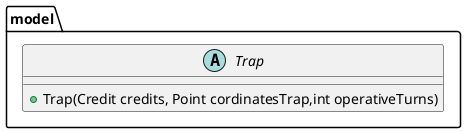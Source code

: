 @startuml
'https://plantuml.com/class-diagram

package model {
    abstract class Trap {
        + Trap(Credit credits, Point cordinatesTrap,int operativeTurns)
    }
}

@enduml